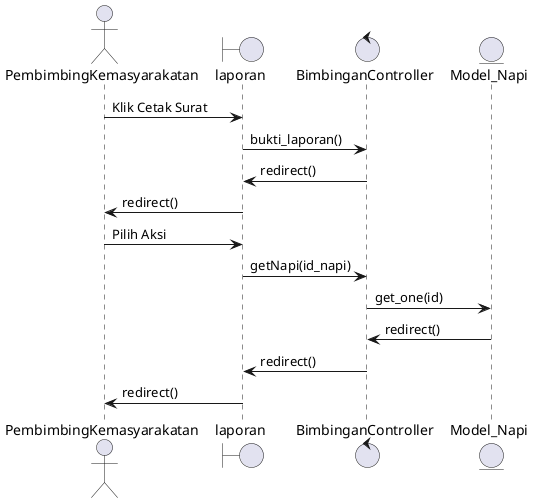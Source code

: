 @startuml

actor PembimbingKemasyarakatan
boundary laporan
control BimbinganController
entity Model_Napi


PembimbingKemasyarakatan->laporan:Klik Cetak Surat
laporan->BimbinganController : bukti_laporan()
BimbinganController->laporan : redirect()
laporan->PembimbingKemasyarakatan : redirect()
PembimbingKemasyarakatan->laporan : Pilih Aksi
laporan->BimbinganController : getNapi(id_napi)
BimbinganController->Model_Napi : get_one(id)
Model_Napi->BimbinganController :redirect()
BimbinganController -> laporan : redirect()
laporan ->PembimbingKemasyarakatan : redirect()
@enduml
